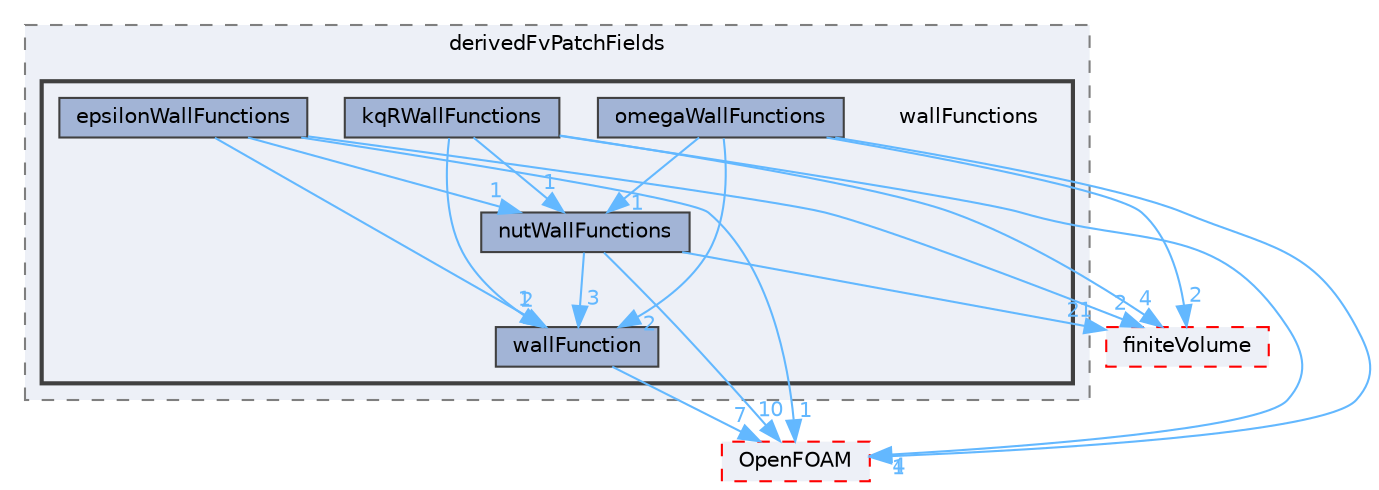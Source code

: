 digraph "src/TurbulenceModels/turbulenceModels/derivedFvPatchFields/wallFunctions"
{
 // LATEX_PDF_SIZE
  bgcolor="transparent";
  edge [fontname=Helvetica,fontsize=10,labelfontname=Helvetica,labelfontsize=10];
  node [fontname=Helvetica,fontsize=10,shape=box,height=0.2,width=0.4];
  compound=true
  subgraph clusterdir_ab48cf420a2a4dfbebb9277cfff14058 {
    graph [ bgcolor="#edf0f7", pencolor="grey50", label="derivedFvPatchFields", fontname=Helvetica,fontsize=10 style="filled,dashed", URL="dir_ab48cf420a2a4dfbebb9277cfff14058.html",tooltip=""]
  subgraph clusterdir_1bd551b8fe346f6c53ea4a4970013c1a {
    graph [ bgcolor="#edf0f7", pencolor="grey25", label="", fontname=Helvetica,fontsize=10 style="filled,bold", URL="dir_1bd551b8fe346f6c53ea4a4970013c1a.html",tooltip=""]
    dir_1bd551b8fe346f6c53ea4a4970013c1a [shape=plaintext, label="wallFunctions"];
  dir_6c6688e06e5e4bc5d57f464702d3392a [label="epsilonWallFunctions", fillcolor="#a2b4d6", color="grey25", style="filled", URL="dir_6c6688e06e5e4bc5d57f464702d3392a.html",tooltip=""];
  dir_4df10aeadb52540acbb9032f7f2f2662 [label="kqRWallFunctions", fillcolor="#a2b4d6", color="grey25", style="filled", URL="dir_4df10aeadb52540acbb9032f7f2f2662.html",tooltip=""];
  dir_ad914e388ddae9a53c7173853ad02594 [label="nutWallFunctions", fillcolor="#a2b4d6", color="grey25", style="filled", URL="dir_ad914e388ddae9a53c7173853ad02594.html",tooltip=""];
  dir_c89e9d4150f4945001e3e237b4094b77 [label="omegaWallFunctions", fillcolor="#a2b4d6", color="grey25", style="filled", URL="dir_c89e9d4150f4945001e3e237b4094b77.html",tooltip=""];
  dir_0981b814660a8b29a96125492a49ea58 [label="wallFunction", fillcolor="#a2b4d6", color="grey25", style="filled", URL="dir_0981b814660a8b29a96125492a49ea58.html",tooltip=""];
  }
  }
  dir_9bd15774b555cf7259a6fa18f99fe99b [label="finiteVolume", fillcolor="#edf0f7", color="red", style="filled,dashed", URL="dir_9bd15774b555cf7259a6fa18f99fe99b.html",tooltip=""];
  dir_c5473ff19b20e6ec4dfe5c310b3778a8 [label="OpenFOAM", fillcolor="#edf0f7", color="red", style="filled,dashed", URL="dir_c5473ff19b20e6ec4dfe5c310b3778a8.html",tooltip=""];
  dir_6c6688e06e5e4bc5d57f464702d3392a->dir_0981b814660a8b29a96125492a49ea58 [headlabel="2", labeldistance=1.5 headhref="dir_001170_004342.html" href="dir_001170_004342.html" color="steelblue1" fontcolor="steelblue1"];
  dir_6c6688e06e5e4bc5d57f464702d3392a->dir_9bd15774b555cf7259a6fa18f99fe99b [headlabel="2", labeldistance=1.5 headhref="dir_001170_001387.html" href="dir_001170_001387.html" color="steelblue1" fontcolor="steelblue1"];
  dir_6c6688e06e5e4bc5d57f464702d3392a->dir_ad914e388ddae9a53c7173853ad02594 [headlabel="1", labeldistance=1.5 headhref="dir_001170_002651.html" href="dir_001170_002651.html" color="steelblue1" fontcolor="steelblue1"];
  dir_6c6688e06e5e4bc5d57f464702d3392a->dir_c5473ff19b20e6ec4dfe5c310b3778a8 [headlabel="1", labeldistance=1.5 headhref="dir_001170_002695.html" href="dir_001170_002695.html" color="steelblue1" fontcolor="steelblue1"];
  dir_4df10aeadb52540acbb9032f7f2f2662->dir_0981b814660a8b29a96125492a49ea58 [headlabel="1", labeldistance=1.5 headhref="dir_002052_004342.html" href="dir_002052_004342.html" color="steelblue1" fontcolor="steelblue1"];
  dir_4df10aeadb52540acbb9032f7f2f2662->dir_9bd15774b555cf7259a6fa18f99fe99b [headlabel="4", labeldistance=1.5 headhref="dir_002052_001387.html" href="dir_002052_001387.html" color="steelblue1" fontcolor="steelblue1"];
  dir_4df10aeadb52540acbb9032f7f2f2662->dir_ad914e388ddae9a53c7173853ad02594 [headlabel="1", labeldistance=1.5 headhref="dir_002052_002651.html" href="dir_002052_002651.html" color="steelblue1" fontcolor="steelblue1"];
  dir_4df10aeadb52540acbb9032f7f2f2662->dir_c5473ff19b20e6ec4dfe5c310b3778a8 [headlabel="4", labeldistance=1.5 headhref="dir_002052_002695.html" href="dir_002052_002695.html" color="steelblue1" fontcolor="steelblue1"];
  dir_ad914e388ddae9a53c7173853ad02594->dir_0981b814660a8b29a96125492a49ea58 [headlabel="3", labeldistance=1.5 headhref="dir_002651_004342.html" href="dir_002651_004342.html" color="steelblue1" fontcolor="steelblue1"];
  dir_ad914e388ddae9a53c7173853ad02594->dir_9bd15774b555cf7259a6fa18f99fe99b [headlabel="21", labeldistance=1.5 headhref="dir_002651_001387.html" href="dir_002651_001387.html" color="steelblue1" fontcolor="steelblue1"];
  dir_ad914e388ddae9a53c7173853ad02594->dir_c5473ff19b20e6ec4dfe5c310b3778a8 [headlabel="10", labeldistance=1.5 headhref="dir_002651_002695.html" href="dir_002651_002695.html" color="steelblue1" fontcolor="steelblue1"];
  dir_c89e9d4150f4945001e3e237b4094b77->dir_0981b814660a8b29a96125492a49ea58 [headlabel="2", labeldistance=1.5 headhref="dir_002687_004342.html" href="dir_002687_004342.html" color="steelblue1" fontcolor="steelblue1"];
  dir_c89e9d4150f4945001e3e237b4094b77->dir_9bd15774b555cf7259a6fa18f99fe99b [headlabel="2", labeldistance=1.5 headhref="dir_002687_001387.html" href="dir_002687_001387.html" color="steelblue1" fontcolor="steelblue1"];
  dir_c89e9d4150f4945001e3e237b4094b77->dir_ad914e388ddae9a53c7173853ad02594 [headlabel="1", labeldistance=1.5 headhref="dir_002687_002651.html" href="dir_002687_002651.html" color="steelblue1" fontcolor="steelblue1"];
  dir_c89e9d4150f4945001e3e237b4094b77->dir_c5473ff19b20e6ec4dfe5c310b3778a8 [headlabel="1", labeldistance=1.5 headhref="dir_002687_002695.html" href="dir_002687_002695.html" color="steelblue1" fontcolor="steelblue1"];
  dir_0981b814660a8b29a96125492a49ea58->dir_c5473ff19b20e6ec4dfe5c310b3778a8 [headlabel="7", labeldistance=1.5 headhref="dir_004342_002695.html" href="dir_004342_002695.html" color="steelblue1" fontcolor="steelblue1"];
}
